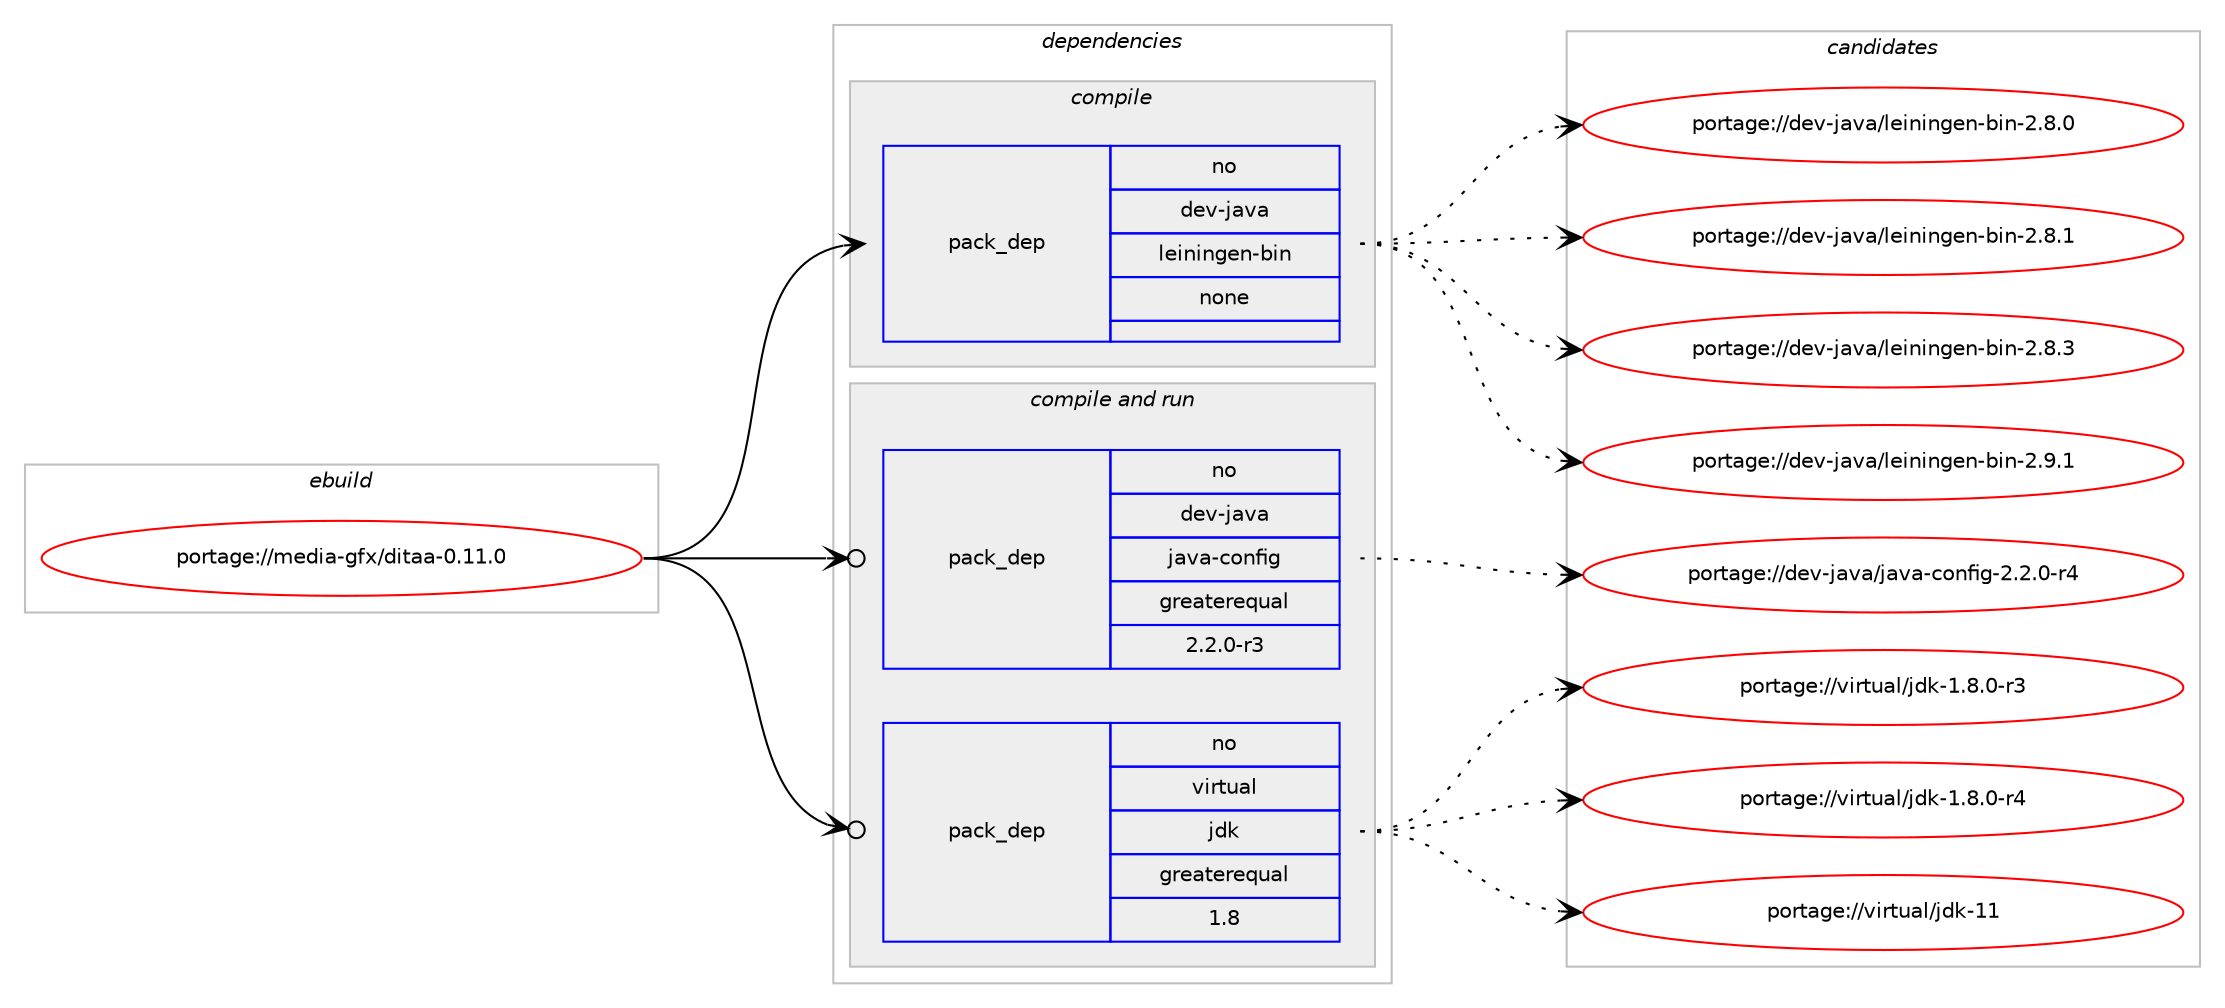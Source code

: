 digraph prolog {

# *************
# Graph options
# *************

newrank=true;
concentrate=true;
compound=true;
graph [rankdir=LR,fontname=Helvetica,fontsize=10,ranksep=1.5];#, ranksep=2.5, nodesep=0.2];
edge  [arrowhead=vee];
node  [fontname=Helvetica,fontsize=10];

# **********
# The ebuild
# **********

subgraph cluster_leftcol {
color=gray;
rank=same;
label=<<i>ebuild</i>>;
id [label="portage://media-gfx/ditaa-0.11.0", color=red, width=4, href="../media-gfx/ditaa-0.11.0.svg"];
}

# ****************
# The dependencies
# ****************

subgraph cluster_midcol {
color=gray;
label=<<i>dependencies</i>>;
subgraph cluster_compile {
fillcolor="#eeeeee";
style=filled;
label=<<i>compile</i>>;
subgraph pack228751 {
dependency311829 [label=<<TABLE BORDER="0" CELLBORDER="1" CELLSPACING="0" CELLPADDING="4" WIDTH="220"><TR><TD ROWSPAN="6" CELLPADDING="30">pack_dep</TD></TR><TR><TD WIDTH="110">no</TD></TR><TR><TD>dev-java</TD></TR><TR><TD>leiningen-bin</TD></TR><TR><TD>none</TD></TR><TR><TD></TD></TR></TABLE>>, shape=none, color=blue];
}
id:e -> dependency311829:w [weight=20,style="solid",arrowhead="vee"];
}
subgraph cluster_compileandrun {
fillcolor="#eeeeee";
style=filled;
label=<<i>compile and run</i>>;
subgraph pack228752 {
dependency311830 [label=<<TABLE BORDER="0" CELLBORDER="1" CELLSPACING="0" CELLPADDING="4" WIDTH="220"><TR><TD ROWSPAN="6" CELLPADDING="30">pack_dep</TD></TR><TR><TD WIDTH="110">no</TD></TR><TR><TD>dev-java</TD></TR><TR><TD>java-config</TD></TR><TR><TD>greaterequal</TD></TR><TR><TD>2.2.0-r3</TD></TR></TABLE>>, shape=none, color=blue];
}
id:e -> dependency311830:w [weight=20,style="solid",arrowhead="odotvee"];
subgraph pack228753 {
dependency311831 [label=<<TABLE BORDER="0" CELLBORDER="1" CELLSPACING="0" CELLPADDING="4" WIDTH="220"><TR><TD ROWSPAN="6" CELLPADDING="30">pack_dep</TD></TR><TR><TD WIDTH="110">no</TD></TR><TR><TD>virtual</TD></TR><TR><TD>jdk</TD></TR><TR><TD>greaterequal</TD></TR><TR><TD>1.8</TD></TR></TABLE>>, shape=none, color=blue];
}
id:e -> dependency311831:w [weight=20,style="solid",arrowhead="odotvee"];
}
subgraph cluster_run {
fillcolor="#eeeeee";
style=filled;
label=<<i>run</i>>;
}
}

# **************
# The candidates
# **************

subgraph cluster_choices {
rank=same;
color=gray;
label=<<i>candidates</i>>;

subgraph choice228751 {
color=black;
nodesep=1;
choiceportage100101118451069711897471081011051101051101031011104598105110455046564648 [label="portage://dev-java/leiningen-bin-2.8.0", color=red, width=4,href="../dev-java/leiningen-bin-2.8.0.svg"];
choiceportage100101118451069711897471081011051101051101031011104598105110455046564649 [label="portage://dev-java/leiningen-bin-2.8.1", color=red, width=4,href="../dev-java/leiningen-bin-2.8.1.svg"];
choiceportage100101118451069711897471081011051101051101031011104598105110455046564651 [label="portage://dev-java/leiningen-bin-2.8.3", color=red, width=4,href="../dev-java/leiningen-bin-2.8.3.svg"];
choiceportage100101118451069711897471081011051101051101031011104598105110455046574649 [label="portage://dev-java/leiningen-bin-2.9.1", color=red, width=4,href="../dev-java/leiningen-bin-2.9.1.svg"];
dependency311829:e -> choiceportage100101118451069711897471081011051101051101031011104598105110455046564648:w [style=dotted,weight="100"];
dependency311829:e -> choiceportage100101118451069711897471081011051101051101031011104598105110455046564649:w [style=dotted,weight="100"];
dependency311829:e -> choiceportage100101118451069711897471081011051101051101031011104598105110455046564651:w [style=dotted,weight="100"];
dependency311829:e -> choiceportage100101118451069711897471081011051101051101031011104598105110455046574649:w [style=dotted,weight="100"];
}
subgraph choice228752 {
color=black;
nodesep=1;
choiceportage10010111845106971189747106971189745991111101021051034550465046484511452 [label="portage://dev-java/java-config-2.2.0-r4", color=red, width=4,href="../dev-java/java-config-2.2.0-r4.svg"];
dependency311830:e -> choiceportage10010111845106971189747106971189745991111101021051034550465046484511452:w [style=dotted,weight="100"];
}
subgraph choice228753 {
color=black;
nodesep=1;
choiceportage11810511411611797108471061001074549465646484511451 [label="portage://virtual/jdk-1.8.0-r3", color=red, width=4,href="../virtual/jdk-1.8.0-r3.svg"];
choiceportage11810511411611797108471061001074549465646484511452 [label="portage://virtual/jdk-1.8.0-r4", color=red, width=4,href="../virtual/jdk-1.8.0-r4.svg"];
choiceportage1181051141161179710847106100107454949 [label="portage://virtual/jdk-11", color=red, width=4,href="../virtual/jdk-11.svg"];
dependency311831:e -> choiceportage11810511411611797108471061001074549465646484511451:w [style=dotted,weight="100"];
dependency311831:e -> choiceportage11810511411611797108471061001074549465646484511452:w [style=dotted,weight="100"];
dependency311831:e -> choiceportage1181051141161179710847106100107454949:w [style=dotted,weight="100"];
}
}

}
